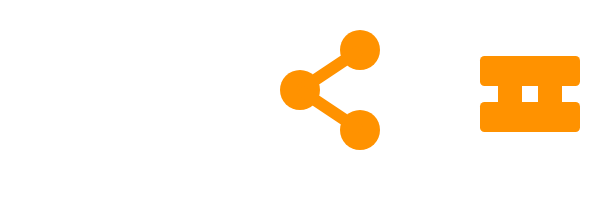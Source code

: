 <mxfile version="20.5.3" type="embed"><diagram id="LA5LD3KmcHBe5tAMik5O" name="Page-1"><mxGraphModel dx="1004" dy="1560" grid="1" gridSize="10" guides="1" tooltips="1" connect="1" arrows="1" fold="1" page="1" pageScale="1" pageWidth="850" pageHeight="1100" math="0" shadow="0"><root><mxCell id="0"/><mxCell id="1" parent="0"/><mxCell id="68txFcWhUuA0pIBhfksG-36" value="" style="rounded=0;whiteSpace=wrap;html=1;fillColor=none;strokeColor=none;" parent="1" vertex="1"><mxGeometry x="200" width="100" height="100" as="geometry"/></mxCell><mxCell id="6" value="" style="verticalLabelPosition=bottom;verticalAlign=top;html=1;shape=mxgraph.basic.polygon;polyCoords=[[0.8,0.59],[0.57,0.59],[0.75,0.87],[0.61,0.92],[0.42,0.63],[0.24,0.76],[0.24,0.53],[0.24,0.17]];polyline=0;fillColor=default;strokeColor=none;aspect=fixed;" vertex="1" parent="1"><mxGeometry x="200" y="-5" width="79.72" height="105" as="geometry"/></mxCell><mxCell id="68txFcWhUuA0pIBhfksG-35" value="" style="rounded=0;whiteSpace=wrap;html=1;fillColor=none;strokeColor=none;" parent="1" vertex="1"><mxGeometry x="100" width="100" height="100" as="geometry"/></mxCell><mxCell id="4" value="" style="verticalLabelPosition=bottom;verticalAlign=top;html=1;shape=mxgraph.basic.polygon;polyCoords=[[0.8,0.59],[0.57,0.59],[0.75,0.87],[0.61,0.92],[0.42,0.63],[0.24,0.76],[0.24,0.53],[0.24,0.17]];polyline=0;fillColor=default;strokeColor=none;aspect=fixed;" vertex="1" parent="1"><mxGeometry x="100" y="-5" width="79.72" height="105" as="geometry"/></mxCell><mxCell id="68txFcWhUuA0pIBhfksG-34" value="" style="rounded=0;whiteSpace=wrap;html=1;fillColor=none;strokeColor=none;" parent="1" vertex="1"><mxGeometry width="100" height="100" as="geometry"/></mxCell><mxCell id="3" value="" style="verticalLabelPosition=bottom;verticalAlign=top;html=1;shape=mxgraph.basic.polygon;polyCoords=[[0.8,0.59],[0.57,0.59],[0.75,0.87],[0.61,0.92],[0.42,0.63],[0.24,0.76],[0.24,0.53],[0.24,0.17]];polyline=0;fillColor=default;strokeColor=none;aspect=fixed;" vertex="1" parent="1"><mxGeometry x="10.14" y="-5" width="79.72" height="105" as="geometry"/></mxCell><mxCell id="7" value="" style="group" vertex="1" connectable="0" parent="1"><mxGeometry x="240" y="23" width="50" height="45" as="geometry"/></mxCell><mxCell id="68txFcWhUuA0pIBhfksG-27" value="" style="rounded=1;whiteSpace=wrap;html=1;fillColor=#FF9200;strokeColor=none;" parent="7" vertex="1"><mxGeometry width="50" height="15" as="geometry"/></mxCell><mxCell id="68txFcWhUuA0pIBhfksG-31" value="" style="endArrow=none;html=1;rounded=0;strokeWidth=12;fillColor=default;strokeColor=#FF9200;exitX=0.252;exitY=0.063;exitDx=0;exitDy=0;exitPerimeter=0;" parent="7" edge="1"><mxGeometry width="50" height="50" relative="1" as="geometry"><mxPoint x="15" y="10" as="sourcePoint"/><mxPoint x="15" y="35" as="targetPoint"/></mxGeometry></mxCell><mxCell id="68txFcWhUuA0pIBhfksG-32" value="" style="rounded=1;whiteSpace=wrap;html=1;fillColor=#FF9200;strokeColor=none;" parent="7" vertex="1"><mxGeometry y="23" width="50" height="15" as="geometry"/></mxCell><mxCell id="68txFcWhUuA0pIBhfksG-33" value="" style="endArrow=none;html=1;rounded=0;strokeWidth=12;fillColor=default;strokeColor=#FF9200;exitX=0.252;exitY=0.063;exitDx=0;exitDy=0;exitPerimeter=0;" parent="7" edge="1"><mxGeometry width="50" height="50" relative="1" as="geometry"><mxPoint x="35" y="10" as="sourcePoint"/><mxPoint x="35" y="35" as="targetPoint"/></mxGeometry></mxCell><mxCell id="68txFcWhUuA0pIBhfksG-20" value="" style="ellipse;whiteSpace=wrap;html=1;aspect=fixed;strokeColor=none;fillColor=#FF9200;" parent="1" vertex="1"><mxGeometry x="170" y="10" width="20" height="20" as="geometry"/></mxCell><mxCell id="68txFcWhUuA0pIBhfksG-21" value="" style="ellipse;whiteSpace=wrap;html=1;aspect=fixed;strokeColor=none;fillColor=#FF9200;" parent="1" vertex="1"><mxGeometry x="140" y="30" width="20" height="20" as="geometry"/></mxCell><mxCell id="68txFcWhUuA0pIBhfksG-23" value="" style="ellipse;whiteSpace=wrap;html=1;aspect=fixed;strokeColor=none;fillColor=#FF9200;" parent="1" vertex="1"><mxGeometry x="170" y="50" width="20" height="20" as="geometry"/></mxCell><mxCell id="68txFcWhUuA0pIBhfksG-24" value="" style="endArrow=none;html=1;rounded=0;strokeWidth=6;fillColor=default;entryX=0.5;entryY=0.5;entryDx=0;entryDy=0;entryPerimeter=0;strokeColor=#FF9200;exitX=0.5;exitY=0.5;exitDx=0;exitDy=0;exitPerimeter=0;" parent="1" source="68txFcWhUuA0pIBhfksG-21" target="68txFcWhUuA0pIBhfksG-20" edge="1"><mxGeometry width="50" height="50" relative="1" as="geometry"><mxPoint x="160" y="80" as="sourcePoint"/><mxPoint x="210" y="30" as="targetPoint"/></mxGeometry></mxCell><mxCell id="68txFcWhUuA0pIBhfksG-25" value="" style="endArrow=none;html=1;rounded=0;strokeWidth=6;fillColor=default;strokeColor=#FF9200;entryX=0.5;entryY=0.5;entryDx=0;entryDy=0;entryPerimeter=0;" parent="1" target="68txFcWhUuA0pIBhfksG-23" edge="1"><mxGeometry width="50" height="50" relative="1" as="geometry"><mxPoint x="150" y="40" as="sourcePoint"/><mxPoint x="190" y="30" as="targetPoint"/></mxGeometry></mxCell></root></mxGraphModel></diagram></mxfile>